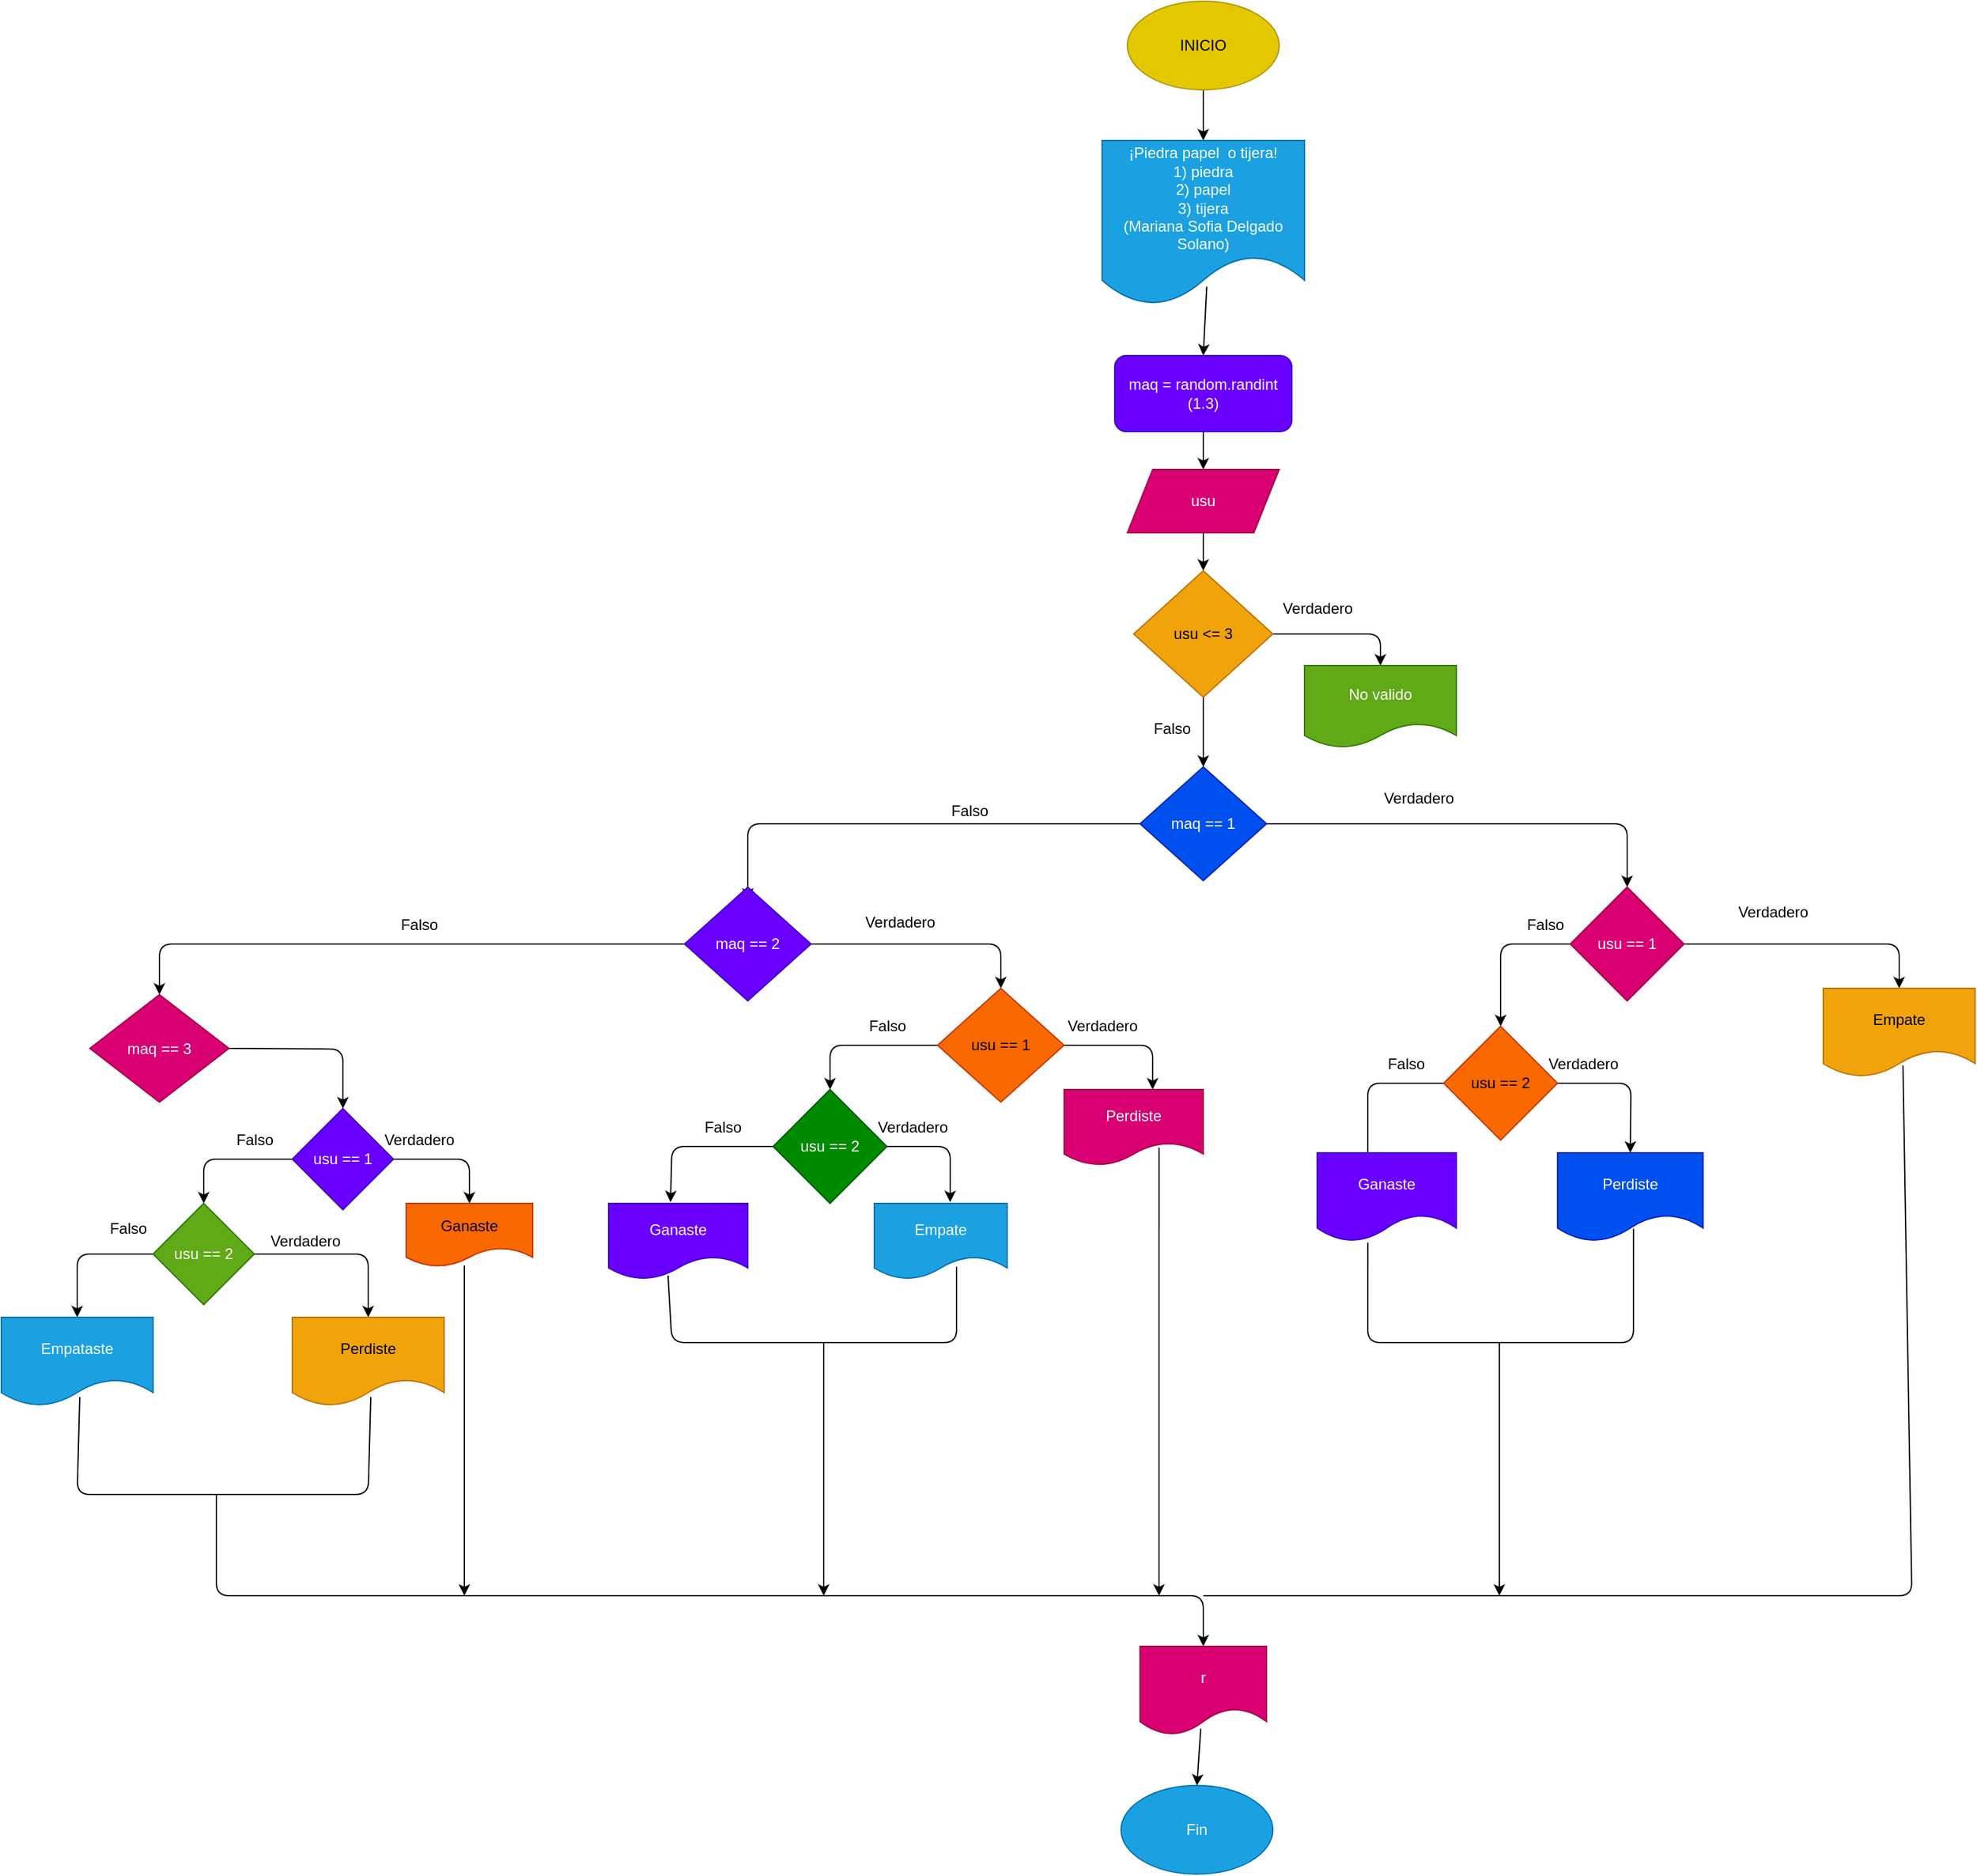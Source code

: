 <mxfile>
    <diagram id="TNDWc-j8mjHTGb_WUdQ3" name="Página-1">
        <mxGraphModel dx="1403" dy="1630" grid="1" gridSize="10" guides="1" tooltips="1" connect="1" arrows="1" fold="1" page="1" pageScale="1" pageWidth="827" pageHeight="1169" math="0" shadow="0">
            <root>
                <mxCell id="0"/>
                <mxCell id="1" parent="0"/>
                <mxCell id="6" style="edgeStyle=none;html=1;exitX=0.5;exitY=1;exitDx=0;exitDy=0;entryX=0.5;entryY=0;entryDx=0;entryDy=0;" parent="1" source="4" target="5" edge="1">
                    <mxGeometry relative="1" as="geometry"/>
                </mxCell>
                <mxCell id="4" value="INICIO" style="ellipse;whiteSpace=wrap;html=1;fillColor=#e3c800;fontColor=#000000;strokeColor=#B09500;" parent="1" vertex="1">
                    <mxGeometry x="120" y="-20" width="120" height="70" as="geometry"/>
                </mxCell>
                <mxCell id="8" value="" style="edgeStyle=none;html=1;exitX=0.517;exitY=0.889;exitDx=0;exitDy=0;exitPerimeter=0;entryX=0.5;entryY=0;entryDx=0;entryDy=0;" parent="1" source="5" target="7" edge="1">
                    <mxGeometry relative="1" as="geometry">
                        <mxPoint x="190" y="260" as="targetPoint"/>
                    </mxGeometry>
                </mxCell>
                <mxCell id="5" value="¡Piedra papel&amp;nbsp; o tijera!&lt;br&gt;1) piedra&lt;br&gt;2) papel&lt;br&gt;3) tijera&lt;br&gt;(Mariana Sofia Delgado Solano)" style="shape=document;whiteSpace=wrap;html=1;boundedLbl=1;fillColor=#1ba1e2;fontColor=#ffffff;strokeColor=#006EAF;" parent="1" vertex="1">
                    <mxGeometry x="100" y="90" width="160" height="130" as="geometry"/>
                </mxCell>
                <mxCell id="11" style="edgeStyle=none;html=1;exitX=0.5;exitY=1;exitDx=0;exitDy=0;entryX=0.5;entryY=0;entryDx=0;entryDy=0;" parent="1" source="7" target="10" edge="1">
                    <mxGeometry relative="1" as="geometry"/>
                </mxCell>
                <mxCell id="7" value="maq = random.randint&lt;br&gt;(1.3)" style="rounded=1;whiteSpace=wrap;html=1;fillColor=#6a00ff;fontColor=#ffffff;strokeColor=#3700CC;" parent="1" vertex="1">
                    <mxGeometry x="110" y="260" width="140" height="60" as="geometry"/>
                </mxCell>
                <mxCell id="15" style="edgeStyle=none;html=1;exitX=0.5;exitY=1;exitDx=0;exitDy=0;entryX=0.5;entryY=0;entryDx=0;entryDy=0;" parent="1" source="10" target="12" edge="1">
                    <mxGeometry relative="1" as="geometry"/>
                </mxCell>
                <mxCell id="10" value="usu" style="shape=parallelogram;perimeter=parallelogramPerimeter;whiteSpace=wrap;html=1;fixedSize=1;fillColor=#d80073;fontColor=#ffffff;strokeColor=#A50040;" parent="1" vertex="1">
                    <mxGeometry x="120" y="350" width="120" height="50" as="geometry"/>
                </mxCell>
                <mxCell id="16" style="edgeStyle=none;html=1;exitX=1;exitY=0.5;exitDx=0;exitDy=0;entryX=0.5;entryY=0;entryDx=0;entryDy=0;" parent="1" source="12" target="19" edge="1">
                    <mxGeometry relative="1" as="geometry">
                        <mxPoint x="320" y="500" as="targetPoint"/>
                        <Array as="points">
                            <mxPoint x="320" y="480"/>
                        </Array>
                    </mxGeometry>
                </mxCell>
                <mxCell id="21" style="edgeStyle=none;html=1;exitX=0.5;exitY=1;exitDx=0;exitDy=0;entryX=0.5;entryY=0;entryDx=0;entryDy=0;" parent="1" source="12" target="20" edge="1">
                    <mxGeometry relative="1" as="geometry"/>
                </mxCell>
                <mxCell id="12" value="usu &amp;lt;= 3" style="rhombus;whiteSpace=wrap;html=1;fillColor=#f0a30a;fontColor=#000000;strokeColor=#BD7000;" parent="1" vertex="1">
                    <mxGeometry x="125" y="430" width="110" height="100" as="geometry"/>
                </mxCell>
                <mxCell id="19" value="No valido" style="shape=document;whiteSpace=wrap;html=1;boundedLbl=1;fillColor=#60a917;fontColor=#ffffff;strokeColor=#2D7600;" parent="1" vertex="1">
                    <mxGeometry x="260" y="505" width="120" height="65" as="geometry"/>
                </mxCell>
                <mxCell id="26" style="edgeStyle=none;html=1;exitX=0;exitY=0.5;exitDx=0;exitDy=0;entryX=0.5;entryY=0.111;entryDx=0;entryDy=0;entryPerimeter=0;" parent="1" source="20" target="23" edge="1">
                    <mxGeometry relative="1" as="geometry">
                        <mxPoint x="-250" y="630" as="targetPoint"/>
                        <Array as="points">
                            <mxPoint x="-180" y="630"/>
                        </Array>
                    </mxGeometry>
                </mxCell>
                <mxCell id="39" style="edgeStyle=none;html=1;exitX=1;exitY=0.5;exitDx=0;exitDy=0;entryX=0.5;entryY=0;entryDx=0;entryDy=0;" parent="1" source="20" target="38" edge="1">
                    <mxGeometry relative="1" as="geometry">
                        <mxPoint x="560" y="630" as="targetPoint"/>
                        <Array as="points">
                            <mxPoint x="515" y="630"/>
                        </Array>
                    </mxGeometry>
                </mxCell>
                <mxCell id="20" value="maq == 1" style="rhombus;whiteSpace=wrap;html=1;fillColor=#0050ef;fontColor=#ffffff;strokeColor=#001DBC;" parent="1" vertex="1">
                    <mxGeometry x="130" y="585" width="100" height="90" as="geometry"/>
                </mxCell>
                <mxCell id="28" style="edgeStyle=none;html=1;exitX=1;exitY=0.5;exitDx=0;exitDy=0;entryX=0.5;entryY=0;entryDx=0;entryDy=0;" parent="1" source="23" target="24" edge="1">
                    <mxGeometry relative="1" as="geometry">
                        <mxPoint x="80" y="725" as="targetPoint"/>
                        <Array as="points">
                            <mxPoint x="20" y="725"/>
                        </Array>
                    </mxGeometry>
                </mxCell>
                <mxCell id="62" style="edgeStyle=none;html=1;exitX=0;exitY=0.5;exitDx=0;exitDy=0;entryX=0.5;entryY=0;entryDx=0;entryDy=0;" parent="1" source="23" target="60" edge="1">
                    <mxGeometry relative="1" as="geometry">
                        <mxPoint x="-730" y="725" as="targetPoint"/>
                        <Array as="points">
                            <mxPoint x="-645" y="725"/>
                        </Array>
                    </mxGeometry>
                </mxCell>
                <mxCell id="23" value="maq == 2" style="rhombus;whiteSpace=wrap;html=1;fillColor=#6a00ff;fontColor=#ffffff;strokeColor=#3700CC;" parent="1" vertex="1">
                    <mxGeometry x="-230" y="680" width="100" height="90" as="geometry"/>
                </mxCell>
                <mxCell id="29" style="edgeStyle=none;html=1;exitX=0;exitY=0.5;exitDx=0;exitDy=0;entryX=0.5;entryY=0;entryDx=0;entryDy=0;" parent="1" source="24" target="25" edge="1">
                    <mxGeometry relative="1" as="geometry">
                        <mxPoint x="-170" y="800" as="targetPoint"/>
                        <Array as="points">
                            <mxPoint x="-115" y="805"/>
                        </Array>
                    </mxGeometry>
                </mxCell>
                <mxCell id="34" style="edgeStyle=none;html=1;exitX=1;exitY=0.5;exitDx=0;exitDy=0;entryX=0.636;entryY=0;entryDx=0;entryDy=0;entryPerimeter=0;" parent="1" source="24" target="33" edge="1">
                    <mxGeometry relative="1" as="geometry">
                        <mxPoint x="170" y="805" as="targetPoint"/>
                        <Array as="points">
                            <mxPoint x="140" y="805"/>
                        </Array>
                    </mxGeometry>
                </mxCell>
                <mxCell id="24" value="usu == 1" style="rhombus;whiteSpace=wrap;html=1;fillColor=#fa6800;fontColor=#000000;strokeColor=#C73500;" parent="1" vertex="1">
                    <mxGeometry x="-30" y="760" width="100" height="90" as="geometry"/>
                </mxCell>
                <mxCell id="32" style="edgeStyle=none;html=1;exitX=0;exitY=0.5;exitDx=0;exitDy=0;entryX=0.445;entryY=-0.017;entryDx=0;entryDy=0;entryPerimeter=0;" parent="1" source="25" target="31" edge="1">
                    <mxGeometry relative="1" as="geometry">
                        <mxPoint x="-250" y="920" as="targetPoint"/>
                        <Array as="points">
                            <mxPoint x="-240" y="885"/>
                        </Array>
                    </mxGeometry>
                </mxCell>
                <mxCell id="36" style="edgeStyle=none;html=1;exitX=1;exitY=0.5;exitDx=0;exitDy=0;entryX=0.571;entryY=-0.017;entryDx=0;entryDy=0;entryPerimeter=0;" parent="1" source="25" target="35" edge="1">
                    <mxGeometry relative="1" as="geometry">
                        <mxPoint x="20" y="890" as="targetPoint"/>
                        <Array as="points">
                            <mxPoint x="-20" y="885"/>
                        </Array>
                    </mxGeometry>
                </mxCell>
                <mxCell id="25" value="usu == 2" style="rhombus;whiteSpace=wrap;html=1;fillColor=#008a00;fontColor=#ffffff;strokeColor=#005700;" parent="1" vertex="1">
                    <mxGeometry x="-160" y="840" width="90" height="90" as="geometry"/>
                </mxCell>
                <mxCell id="27" value="Falso" style="text;html=1;align=center;verticalAlign=middle;resizable=0;points=[];autosize=1;strokeColor=none;fillColor=none;" parent="1" vertex="1">
                    <mxGeometry x="-30" y="605" width="50" height="30" as="geometry"/>
                </mxCell>
                <mxCell id="30" value="Falso" style="text;html=1;align=center;verticalAlign=middle;resizable=0;points=[];autosize=1;strokeColor=none;fillColor=none;" parent="1" vertex="1">
                    <mxGeometry x="-95" y="775" width="50" height="30" as="geometry"/>
                </mxCell>
                <mxCell id="31" value="Ganaste" style="shape=document;whiteSpace=wrap;html=1;boundedLbl=1;fillColor=#6a00ff;fontColor=#ffffff;strokeColor=#3700CC;" parent="1" vertex="1">
                    <mxGeometry x="-290" y="930" width="110" height="60" as="geometry"/>
                </mxCell>
                <mxCell id="33" value="Perdiste" style="shape=document;whiteSpace=wrap;html=1;boundedLbl=1;fillColor=#d80073;fontColor=#ffffff;strokeColor=#A50040;" parent="1" vertex="1">
                    <mxGeometry x="70" y="840" width="110" height="60" as="geometry"/>
                </mxCell>
                <mxCell id="35" value="Empate" style="shape=document;whiteSpace=wrap;html=1;boundedLbl=1;fillColor=#1ba1e2;fontColor=#ffffff;strokeColor=#006EAF;" parent="1" vertex="1">
                    <mxGeometry x="-80" y="930" width="105" height="60" as="geometry"/>
                </mxCell>
                <mxCell id="37" value="Verdadero" style="text;html=1;align=center;verticalAlign=middle;resizable=0;points=[];autosize=1;strokeColor=none;fillColor=none;" parent="1" vertex="1">
                    <mxGeometry x="230" y="445" width="80" height="30" as="geometry"/>
                </mxCell>
                <mxCell id="42" style="edgeStyle=none;html=1;exitX=1;exitY=0.5;exitDx=0;exitDy=0;entryX=0.5;entryY=0;entryDx=0;entryDy=0;" parent="1" source="38" target="41" edge="1">
                    <mxGeometry relative="1" as="geometry">
                        <mxPoint x="790" y="725" as="targetPoint"/>
                        <Array as="points">
                            <mxPoint x="730" y="725"/>
                        </Array>
                    </mxGeometry>
                </mxCell>
                <mxCell id="52" style="edgeStyle=none;html=1;exitX=0;exitY=0.5;exitDx=0;exitDy=0;entryX=0.5;entryY=0;entryDx=0;entryDy=0;" parent="1" source="38" target="44" edge="1">
                    <mxGeometry relative="1" as="geometry">
                        <mxPoint x="370" y="725" as="targetPoint"/>
                        <Array as="points">
                            <mxPoint x="415" y="725"/>
                        </Array>
                    </mxGeometry>
                </mxCell>
                <mxCell id="38" value="usu == 1" style="rhombus;whiteSpace=wrap;html=1;fillColor=#d80073;fontColor=#ffffff;strokeColor=#A50040;" parent="1" vertex="1">
                    <mxGeometry x="470" y="680" width="90" height="90" as="geometry"/>
                </mxCell>
                <mxCell id="40" value="Verdadero" style="text;html=1;align=center;verticalAlign=middle;resizable=0;points=[];autosize=1;strokeColor=none;fillColor=none;" parent="1" vertex="1">
                    <mxGeometry x="310" y="595" width="80" height="30" as="geometry"/>
                </mxCell>
                <mxCell id="41" value="Empate" style="shape=document;whiteSpace=wrap;html=1;boundedLbl=1;fillColor=#f0a30a;fontColor=#000000;strokeColor=#BD7000;" parent="1" vertex="1">
                    <mxGeometry x="670" y="760" width="120" height="70" as="geometry"/>
                </mxCell>
                <mxCell id="43" value="Verdadero" style="text;html=1;align=center;verticalAlign=middle;resizable=0;points=[];autosize=1;strokeColor=none;fillColor=none;" parent="1" vertex="1">
                    <mxGeometry x="590" y="685" width="80" height="30" as="geometry"/>
                </mxCell>
                <mxCell id="46" style="edgeStyle=none;html=1;exitX=1;exitY=0.5;exitDx=0;exitDy=0;entryX=0.5;entryY=0;entryDx=0;entryDy=0;" parent="1" source="44" target="45" edge="1">
                    <mxGeometry relative="1" as="geometry">
                        <mxPoint x="580" y="840" as="targetPoint"/>
                        <Array as="points">
                            <mxPoint x="518" y="835"/>
                        </Array>
                    </mxGeometry>
                </mxCell>
                <mxCell id="49" style="edgeStyle=none;html=1;exitX=0;exitY=0.5;exitDx=0;exitDy=0;" parent="1" source="44" edge="1">
                    <mxGeometry relative="1" as="geometry">
                        <mxPoint x="310" y="900" as="targetPoint"/>
                        <Array as="points">
                            <mxPoint x="310" y="835"/>
                        </Array>
                    </mxGeometry>
                </mxCell>
                <mxCell id="44" value="usu == 2" style="rhombus;whiteSpace=wrap;html=1;fillColor=#fa6800;fontColor=#000000;strokeColor=#C73500;" parent="1" vertex="1">
                    <mxGeometry x="370" y="790" width="90" height="90" as="geometry"/>
                </mxCell>
                <mxCell id="45" value="Perdiste" style="shape=document;whiteSpace=wrap;html=1;boundedLbl=1;fillColor=#0050ef;fontColor=#ffffff;strokeColor=#001DBC;" parent="1" vertex="1">
                    <mxGeometry x="460" y="890" width="115" height="70" as="geometry"/>
                </mxCell>
                <mxCell id="47" value="Verdadero" style="text;html=1;align=center;verticalAlign=middle;resizable=0;points=[];autosize=1;strokeColor=none;fillColor=none;" parent="1" vertex="1">
                    <mxGeometry x="440" y="805" width="80" height="30" as="geometry"/>
                </mxCell>
                <mxCell id="48" value="Ganaste" style="shape=document;whiteSpace=wrap;html=1;boundedLbl=1;fillColor=#6a00ff;fontColor=#ffffff;strokeColor=#3700CC;" parent="1" vertex="1">
                    <mxGeometry x="270" y="890" width="110" height="70" as="geometry"/>
                </mxCell>
                <mxCell id="50" value="Falso" style="text;html=1;align=center;verticalAlign=middle;resizable=0;points=[];autosize=1;strokeColor=none;fillColor=none;" parent="1" vertex="1">
                    <mxGeometry x="315" y="805" width="50" height="30" as="geometry"/>
                </mxCell>
                <mxCell id="53" value="Falso" style="text;html=1;align=center;verticalAlign=middle;resizable=0;points=[];autosize=1;strokeColor=none;fillColor=none;" parent="1" vertex="1">
                    <mxGeometry x="425" y="695" width="50" height="30" as="geometry"/>
                </mxCell>
                <mxCell id="54" value="" style="endArrow=none;html=1;entryX=0.522;entryY=0.857;entryDx=0;entryDy=0;entryPerimeter=0;exitX=0.364;exitY=1.014;exitDx=0;exitDy=0;exitPerimeter=0;" parent="1" source="48" target="45" edge="1">
                    <mxGeometry width="50" height="50" relative="1" as="geometry">
                        <mxPoint x="320" y="970" as="sourcePoint"/>
                        <mxPoint x="530" y="990" as="targetPoint"/>
                        <Array as="points">
                            <mxPoint x="310" y="1040"/>
                            <mxPoint x="420" y="1040"/>
                            <mxPoint x="520" y="1040"/>
                        </Array>
                    </mxGeometry>
                </mxCell>
                <mxCell id="58" value="Verdadero" style="text;html=1;align=center;verticalAlign=middle;resizable=0;points=[];autosize=1;strokeColor=none;fillColor=none;" parent="1" vertex="1">
                    <mxGeometry x="-90" y="855" width="80" height="30" as="geometry"/>
                </mxCell>
                <mxCell id="59" value="Falso" style="text;html=1;align=center;verticalAlign=middle;resizable=0;points=[];autosize=1;strokeColor=none;fillColor=none;" parent="1" vertex="1">
                    <mxGeometry x="-225" y="855" width="50" height="30" as="geometry"/>
                </mxCell>
                <mxCell id="67" style="edgeStyle=none;html=1;exitX=1;exitY=0.5;exitDx=0;exitDy=0;entryX=0.5;entryY=0;entryDx=0;entryDy=0;" parent="1" source="60" target="63" edge="1">
                    <mxGeometry relative="1" as="geometry">
                        <mxPoint x="-430" y="808" as="targetPoint"/>
                        <Array as="points">
                            <mxPoint x="-500" y="808"/>
                        </Array>
                    </mxGeometry>
                </mxCell>
                <mxCell id="60" value="maq == 3" style="rhombus;whiteSpace=wrap;html=1;fillColor=#d80073;fontColor=#ffffff;strokeColor=#A50040;" parent="1" vertex="1">
                    <mxGeometry x="-700" y="765" width="110" height="85" as="geometry"/>
                </mxCell>
                <mxCell id="69" style="edgeStyle=none;html=1;exitX=1;exitY=0.5;exitDx=0;exitDy=0;entryX=0.5;entryY=0;entryDx=0;entryDy=0;" parent="1" source="63" target="68" edge="1">
                    <mxGeometry relative="1" as="geometry">
                        <mxPoint x="-350" y="895" as="targetPoint"/>
                        <Array as="points">
                            <mxPoint x="-400" y="895"/>
                        </Array>
                    </mxGeometry>
                </mxCell>
                <mxCell id="70" style="edgeStyle=none;html=1;exitX=0;exitY=0.5;exitDx=0;exitDy=0;entryX=0.5;entryY=0;entryDx=0;entryDy=0;" parent="1" source="63" target="64" edge="1">
                    <mxGeometry relative="1" as="geometry">
                        <mxPoint x="-630" y="890" as="targetPoint"/>
                        <Array as="points">
                            <mxPoint x="-610" y="895"/>
                        </Array>
                    </mxGeometry>
                </mxCell>
                <mxCell id="63" value="usu == 1" style="rhombus;whiteSpace=wrap;html=1;fillColor=#6a00ff;fontColor=#ffffff;strokeColor=#3700CC;" parent="1" vertex="1">
                    <mxGeometry x="-540" y="855" width="80" height="80" as="geometry"/>
                </mxCell>
                <mxCell id="71" style="edgeStyle=none;html=1;exitX=1;exitY=0.5;exitDx=0;exitDy=0;entryX=0.5;entryY=0;entryDx=0;entryDy=0;" parent="1" source="64" target="65" edge="1">
                    <mxGeometry relative="1" as="geometry">
                        <mxPoint x="-450" y="1000" as="targetPoint"/>
                        <Array as="points">
                            <mxPoint x="-480" y="970"/>
                        </Array>
                    </mxGeometry>
                </mxCell>
                <mxCell id="72" style="edgeStyle=none;html=1;exitX=0;exitY=0.5;exitDx=0;exitDy=0;entryX=0.5;entryY=0;entryDx=0;entryDy=0;" parent="1" source="64" target="66" edge="1">
                    <mxGeometry relative="1" as="geometry">
                        <mxPoint x="-740" y="970" as="targetPoint"/>
                        <Array as="points">
                            <mxPoint x="-710" y="970"/>
                        </Array>
                    </mxGeometry>
                </mxCell>
                <mxCell id="64" value="usu == 2" style="rhombus;whiteSpace=wrap;html=1;fillColor=#60a917;fontColor=#ffffff;strokeColor=#2D7600;" parent="1" vertex="1">
                    <mxGeometry x="-650" y="930" width="80" height="80" as="geometry"/>
                </mxCell>
                <mxCell id="65" value="Perdiste" style="shape=document;whiteSpace=wrap;html=1;boundedLbl=1;fillColor=#f0a30a;fontColor=#000000;strokeColor=#BD7000;" parent="1" vertex="1">
                    <mxGeometry x="-540" y="1020" width="120" height="70" as="geometry"/>
                </mxCell>
                <mxCell id="66" value="Empataste" style="shape=document;whiteSpace=wrap;html=1;boundedLbl=1;fillColor=#1ba1e2;fontColor=#ffffff;strokeColor=#006EAF;" parent="1" vertex="1">
                    <mxGeometry x="-770" y="1020" width="120" height="70" as="geometry"/>
                </mxCell>
                <mxCell id="68" value="Ganaste" style="shape=document;whiteSpace=wrap;html=1;boundedLbl=1;fillColor=#fa6800;fontColor=#000000;strokeColor=#C73500;" parent="1" vertex="1">
                    <mxGeometry x="-450" y="930" width="100" height="50" as="geometry"/>
                </mxCell>
                <mxCell id="73" value="Verdadero" style="text;html=1;align=center;verticalAlign=middle;resizable=0;points=[];autosize=1;strokeColor=none;fillColor=none;" parent="1" vertex="1">
                    <mxGeometry x="-570" y="945" width="80" height="30" as="geometry"/>
                </mxCell>
                <mxCell id="74" value="Falso" style="text;html=1;align=center;verticalAlign=middle;resizable=0;points=[];autosize=1;strokeColor=none;fillColor=none;" parent="1" vertex="1">
                    <mxGeometry x="-695" y="935" width="50" height="30" as="geometry"/>
                </mxCell>
                <mxCell id="75" value="Verdadero" style="text;html=1;align=center;verticalAlign=middle;resizable=0;points=[];autosize=1;strokeColor=none;fillColor=none;" parent="1" vertex="1">
                    <mxGeometry x="-480" y="865" width="80" height="30" as="geometry"/>
                </mxCell>
                <mxCell id="76" value="Falso" style="text;html=1;align=center;verticalAlign=middle;resizable=0;points=[];autosize=1;strokeColor=none;fillColor=none;" parent="1" vertex="1">
                    <mxGeometry x="-595" y="865" width="50" height="30" as="geometry"/>
                </mxCell>
                <mxCell id="77" value="Falso" style="text;html=1;align=center;verticalAlign=middle;resizable=0;points=[];autosize=1;strokeColor=none;fillColor=none;" parent="1" vertex="1">
                    <mxGeometry x="-465" y="695" width="50" height="30" as="geometry"/>
                </mxCell>
                <mxCell id="78" value="" style="endArrow=none;html=1;entryX=0.619;entryY=0.833;entryDx=0;entryDy=0;entryPerimeter=0;exitX=0.427;exitY=0.95;exitDx=0;exitDy=0;exitPerimeter=0;" parent="1" source="31" target="35" edge="1">
                    <mxGeometry width="50" height="50" relative="1" as="geometry">
                        <mxPoint x="-240" y="990" as="sourcePoint"/>
                        <mxPoint x="-20" y="1010" as="targetPoint"/>
                        <Array as="points">
                            <mxPoint x="-240" y="1040"/>
                            <mxPoint x="-100" y="1040"/>
                            <mxPoint x="-15" y="1040"/>
                        </Array>
                    </mxGeometry>
                </mxCell>
                <mxCell id="79" value="" style="endArrow=none;html=1;entryX=0.517;entryY=0.9;entryDx=0;entryDy=0;entryPerimeter=0;exitX=0.517;exitY=0.9;exitDx=0;exitDy=0;exitPerimeter=0;" parent="1" source="66" target="65" edge="1">
                    <mxGeometry width="50" height="50" relative="1" as="geometry">
                        <mxPoint x="-700" y="1100" as="sourcePoint"/>
                        <mxPoint x="-490" y="1140" as="targetPoint"/>
                        <Array as="points">
                            <mxPoint x="-710" y="1160"/>
                            <mxPoint x="-580" y="1160"/>
                            <mxPoint x="-480" y="1160"/>
                        </Array>
                    </mxGeometry>
                </mxCell>
                <mxCell id="83" value="" style="endArrow=classic;html=1;" parent="1" edge="1">
                    <mxGeometry width="50" height="50" relative="1" as="geometry">
                        <mxPoint x="-120" y="1040" as="sourcePoint"/>
                        <mxPoint x="-120" y="1240" as="targetPoint"/>
                    </mxGeometry>
                </mxCell>
                <mxCell id="84" value="" style="endArrow=classic;html=1;exitX=0.46;exitY=0.98;exitDx=0;exitDy=0;exitPerimeter=0;" parent="1" source="68" edge="1">
                    <mxGeometry width="50" height="50" relative="1" as="geometry">
                        <mxPoint x="-380" y="1120" as="sourcePoint"/>
                        <mxPoint x="-404" y="1240" as="targetPoint"/>
                    </mxGeometry>
                </mxCell>
                <mxCell id="85" value="" style="endArrow=classic;html=1;exitX=0.682;exitY=0.767;exitDx=0;exitDy=0;exitPerimeter=0;" parent="1" source="33" edge="1">
                    <mxGeometry width="50" height="50" relative="1" as="geometry">
                        <mxPoint x="150" y="930" as="sourcePoint"/>
                        <mxPoint x="145" y="1240" as="targetPoint"/>
                    </mxGeometry>
                </mxCell>
                <mxCell id="86" value="" style="endArrow=classic;html=1;" parent="1" edge="1">
                    <mxGeometry width="50" height="50" relative="1" as="geometry">
                        <mxPoint x="414" y="1040" as="sourcePoint"/>
                        <mxPoint x="414" y="1240" as="targetPoint"/>
                    </mxGeometry>
                </mxCell>
                <mxCell id="87" value="Verdadero" style="text;html=1;align=center;verticalAlign=middle;resizable=0;points=[];autosize=1;strokeColor=none;fillColor=none;" parent="1" vertex="1">
                    <mxGeometry x="60" y="775" width="80" height="30" as="geometry"/>
                </mxCell>
                <mxCell id="88" value="Falso" style="text;html=1;align=center;verticalAlign=middle;resizable=0;points=[];autosize=1;strokeColor=none;fillColor=none;" parent="1" vertex="1">
                    <mxGeometry x="130" y="540" width="50" height="30" as="geometry"/>
                </mxCell>
                <mxCell id="93" value="" style="edgeStyle=none;html=1;exitX=0.48;exitY=0.929;exitDx=0;exitDy=0;exitPerimeter=0;entryX=0.5;entryY=0;entryDx=0;entryDy=0;" edge="1" parent="1" source="89" target="90">
                    <mxGeometry relative="1" as="geometry"/>
                </mxCell>
                <mxCell id="89" value="r" style="shape=document;whiteSpace=wrap;html=1;boundedLbl=1;fillColor=#d80073;fontColor=#ffffff;strokeColor=#A50040;" vertex="1" parent="1">
                    <mxGeometry x="130" y="1280" width="100" height="70" as="geometry"/>
                </mxCell>
                <mxCell id="90" value="Fin" style="ellipse;whiteSpace=wrap;html=1;fillColor=#1ba1e2;fontColor=#ffffff;strokeColor=#006EAF;" vertex="1" parent="1">
                    <mxGeometry x="115" y="1390" width="120" height="70" as="geometry"/>
                </mxCell>
                <mxCell id="91" value="" style="endArrow=classic;html=1;entryX=0.5;entryY=0;entryDx=0;entryDy=0;" edge="1" parent="1" target="89">
                    <mxGeometry width="50" height="50" relative="1" as="geometry">
                        <mxPoint x="-600" y="1160" as="sourcePoint"/>
                        <mxPoint x="180" y="1240" as="targetPoint"/>
                        <Array as="points">
                            <mxPoint x="-600" y="1240"/>
                            <mxPoint x="-490" y="1240"/>
                            <mxPoint x="-240" y="1240"/>
                            <mxPoint x="180" y="1240"/>
                        </Array>
                    </mxGeometry>
                </mxCell>
                <mxCell id="92" value="" style="endArrow=none;html=1;entryX=0.525;entryY=0.871;entryDx=0;entryDy=0;entryPerimeter=0;" edge="1" parent="1" target="41">
                    <mxGeometry width="50" height="50" relative="1" as="geometry">
                        <mxPoint x="180" y="1240" as="sourcePoint"/>
                        <mxPoint x="750" y="850" as="targetPoint"/>
                        <Array as="points">
                            <mxPoint x="570" y="1240"/>
                            <mxPoint x="740" y="1240"/>
                        </Array>
                    </mxGeometry>
                </mxCell>
                <mxCell id="95" value="&lt;br&gt;Verdadero" style="text;html=1;align=center;verticalAlign=middle;resizable=0;points=[];autosize=1;strokeColor=none;fillColor=none;" vertex="1" parent="1">
                    <mxGeometry x="-100" y="680" width="80" height="40" as="geometry"/>
                </mxCell>
            </root>
        </mxGraphModel>
    </diagram>
</mxfile>